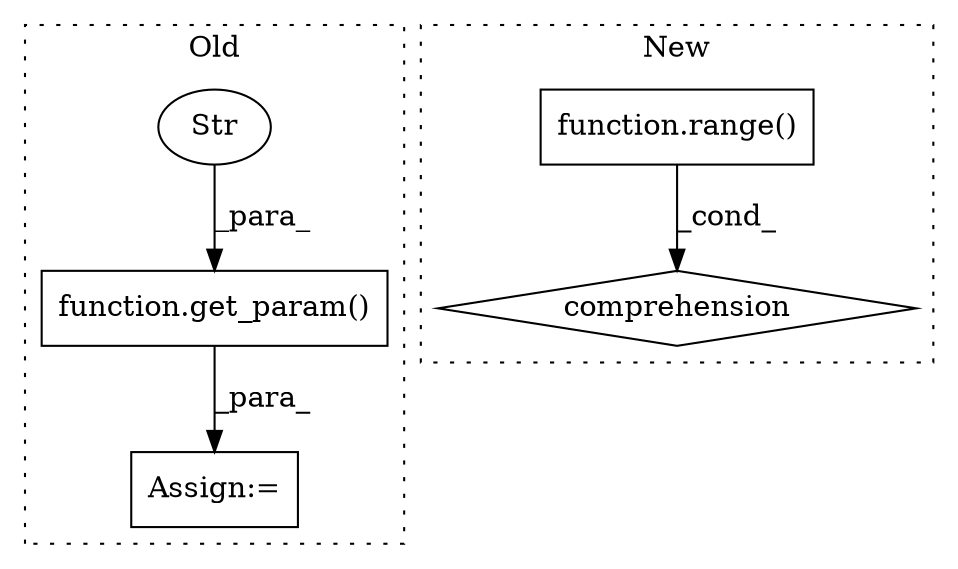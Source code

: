 digraph G {
subgraph cluster0 {
1 [label="function.get_param()" a="75" s="3339,3391" l="10,127" shape="box"];
4 [label="Str" a="66" s="3354" l="21" shape="ellipse"];
5 [label="Assign:=" a="68" s="3336" l="3" shape="box"];
label = "Old";
style="dotted";
}
subgraph cluster1 {
2 [label="function.range()" a="75" s="4425,4440" l="6,1" shape="box"];
3 [label="comprehension" a="45" s="4416" l="3" shape="diamond"];
label = "New";
style="dotted";
}
1 -> 5 [label="_para_"];
2 -> 3 [label="_cond_"];
4 -> 1 [label="_para_"];
}
